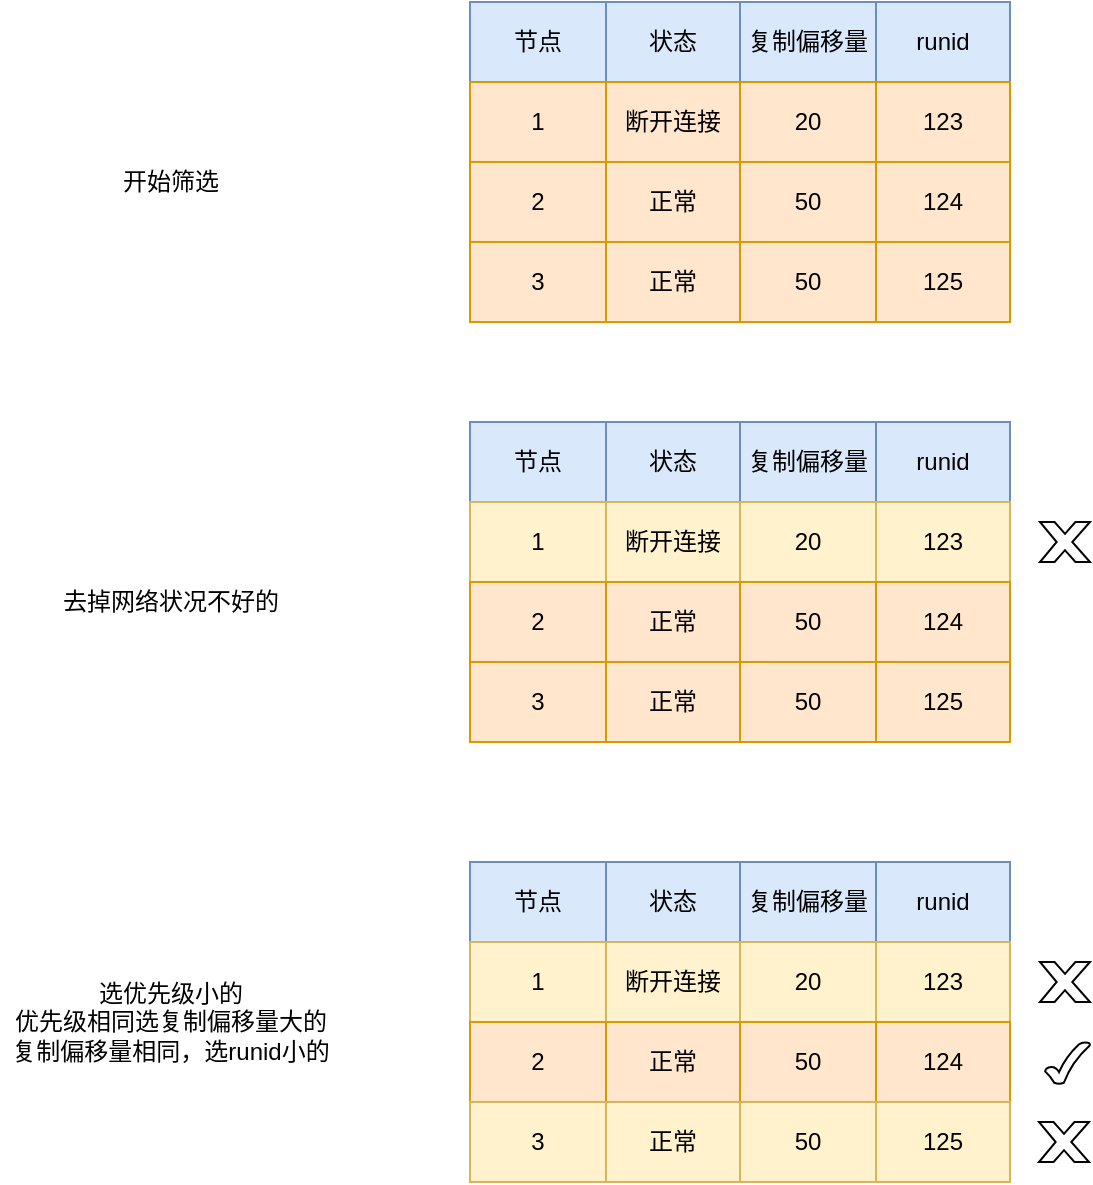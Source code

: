 <mxfile version="15.8.4" type="device"><diagram id="8FjCd8uKg-Xg5cpUTxC5" name="第 1 页"><mxGraphModel dx="946" dy="625" grid="1" gridSize="10" guides="1" tooltips="1" connect="1" arrows="1" fold="1" page="1" pageScale="1" pageWidth="827" pageHeight="1169" math="0" shadow="0"><root><mxCell id="0"/><mxCell id="1" parent="0"/><mxCell id="lAEPQBk-wUt068J0HgKq-1" value="" style="shape=table;html=1;whiteSpace=wrap;startSize=0;container=1;collapsible=0;childLayout=tableLayout;fillColor=#dae8fc;strokeColor=#6c8ebf;" vertex="1" parent="1"><mxGeometry x="320" y="420" width="270" height="40" as="geometry"/></mxCell><mxCell id="lAEPQBk-wUt068J0HgKq-2" value="" style="shape=partialRectangle;html=1;whiteSpace=wrap;collapsible=0;dropTarget=0;pointerEvents=0;fillColor=none;top=0;left=0;bottom=0;right=0;points=[[0,0.5],[1,0.5]];portConstraint=eastwest;" vertex="1" parent="lAEPQBk-wUt068J0HgKq-1"><mxGeometry width="270" height="40" as="geometry"/></mxCell><mxCell id="lAEPQBk-wUt068J0HgKq-3" value="节点" style="shape=partialRectangle;html=1;whiteSpace=wrap;connectable=0;fillColor=none;top=0;left=0;bottom=0;right=0;overflow=hidden;pointerEvents=1;" vertex="1" parent="lAEPQBk-wUt068J0HgKq-2"><mxGeometry width="68" height="40" as="geometry"><mxRectangle width="68" height="40" as="alternateBounds"/></mxGeometry></mxCell><mxCell id="lAEPQBk-wUt068J0HgKq-4" value="状态" style="shape=partialRectangle;html=1;whiteSpace=wrap;connectable=0;fillColor=none;top=0;left=0;bottom=0;right=0;overflow=hidden;pointerEvents=1;" vertex="1" parent="lAEPQBk-wUt068J0HgKq-2"><mxGeometry x="68" width="67" height="40" as="geometry"><mxRectangle width="67" height="40" as="alternateBounds"/></mxGeometry></mxCell><mxCell id="lAEPQBk-wUt068J0HgKq-5" value="复制偏移量" style="shape=partialRectangle;html=1;whiteSpace=wrap;connectable=0;fillColor=none;top=0;left=0;bottom=0;right=0;overflow=hidden;pointerEvents=1;" vertex="1" parent="lAEPQBk-wUt068J0HgKq-2"><mxGeometry x="135" width="68" height="40" as="geometry"><mxRectangle width="68" height="40" as="alternateBounds"/></mxGeometry></mxCell><mxCell id="lAEPQBk-wUt068J0HgKq-14" value="runid" style="shape=partialRectangle;html=1;whiteSpace=wrap;connectable=0;fillColor=none;top=0;left=0;bottom=0;right=0;overflow=hidden;pointerEvents=1;" vertex="1" parent="lAEPQBk-wUt068J0HgKq-2"><mxGeometry x="203" width="67" height="40" as="geometry"><mxRectangle width="67" height="40" as="alternateBounds"/></mxGeometry></mxCell><mxCell id="lAEPQBk-wUt068J0HgKq-16" value="" style="shape=table;html=1;whiteSpace=wrap;startSize=0;container=1;collapsible=0;childLayout=tableLayout;fillColor=#ffe6cc;strokeColor=#d79b00;" vertex="1" parent="1"><mxGeometry x="320" y="460" width="270" height="40" as="geometry"/></mxCell><mxCell id="lAEPQBk-wUt068J0HgKq-17" value="" style="shape=partialRectangle;html=1;whiteSpace=wrap;collapsible=0;dropTarget=0;pointerEvents=0;fillColor=none;top=0;left=0;bottom=0;right=0;points=[[0,0.5],[1,0.5]];portConstraint=eastwest;" vertex="1" parent="lAEPQBk-wUt068J0HgKq-16"><mxGeometry width="270" height="40" as="geometry"/></mxCell><mxCell id="lAEPQBk-wUt068J0HgKq-18" value="1" style="shape=partialRectangle;html=1;whiteSpace=wrap;connectable=0;fillColor=none;top=0;left=0;bottom=0;right=0;overflow=hidden;pointerEvents=1;" vertex="1" parent="lAEPQBk-wUt068J0HgKq-17"><mxGeometry width="68" height="40" as="geometry"><mxRectangle width="68" height="40" as="alternateBounds"/></mxGeometry></mxCell><mxCell id="lAEPQBk-wUt068J0HgKq-19" value="断开连接" style="shape=partialRectangle;html=1;whiteSpace=wrap;connectable=0;fillColor=none;top=0;left=0;bottom=0;right=0;overflow=hidden;pointerEvents=1;" vertex="1" parent="lAEPQBk-wUt068J0HgKq-17"><mxGeometry x="68" width="67" height="40" as="geometry"><mxRectangle width="67" height="40" as="alternateBounds"/></mxGeometry></mxCell><mxCell id="lAEPQBk-wUt068J0HgKq-20" value="20" style="shape=partialRectangle;html=1;whiteSpace=wrap;connectable=0;fillColor=none;top=0;left=0;bottom=0;right=0;overflow=hidden;pointerEvents=1;" vertex="1" parent="lAEPQBk-wUt068J0HgKq-17"><mxGeometry x="135" width="68" height="40" as="geometry"><mxRectangle width="68" height="40" as="alternateBounds"/></mxGeometry></mxCell><mxCell id="lAEPQBk-wUt068J0HgKq-21" value="123" style="shape=partialRectangle;html=1;whiteSpace=wrap;connectable=0;fillColor=none;top=0;left=0;bottom=0;right=0;overflow=hidden;pointerEvents=1;" vertex="1" parent="lAEPQBk-wUt068J0HgKq-17"><mxGeometry x="203" width="67" height="40" as="geometry"><mxRectangle width="67" height="40" as="alternateBounds"/></mxGeometry></mxCell><mxCell id="lAEPQBk-wUt068J0HgKq-23" value="" style="shape=table;html=1;whiteSpace=wrap;startSize=0;container=1;collapsible=0;childLayout=tableLayout;fillColor=#ffe6cc;strokeColor=#d79b00;" vertex="1" parent="1"><mxGeometry x="320" y="500" width="270" height="40" as="geometry"/></mxCell><mxCell id="lAEPQBk-wUt068J0HgKq-24" value="" style="shape=partialRectangle;html=1;whiteSpace=wrap;collapsible=0;dropTarget=0;pointerEvents=0;fillColor=none;top=0;left=0;bottom=0;right=0;points=[[0,0.5],[1,0.5]];portConstraint=eastwest;" vertex="1" parent="lAEPQBk-wUt068J0HgKq-23"><mxGeometry width="270" height="40" as="geometry"/></mxCell><mxCell id="lAEPQBk-wUt068J0HgKq-25" value="2" style="shape=partialRectangle;html=1;whiteSpace=wrap;connectable=0;fillColor=none;top=0;left=0;bottom=0;right=0;overflow=hidden;pointerEvents=1;" vertex="1" parent="lAEPQBk-wUt068J0HgKq-24"><mxGeometry width="68" height="40" as="geometry"><mxRectangle width="68" height="40" as="alternateBounds"/></mxGeometry></mxCell><mxCell id="lAEPQBk-wUt068J0HgKq-26" value="正常" style="shape=partialRectangle;html=1;whiteSpace=wrap;connectable=0;fillColor=none;top=0;left=0;bottom=0;right=0;overflow=hidden;pointerEvents=1;" vertex="1" parent="lAEPQBk-wUt068J0HgKq-24"><mxGeometry x="68" width="67" height="40" as="geometry"><mxRectangle width="67" height="40" as="alternateBounds"/></mxGeometry></mxCell><mxCell id="lAEPQBk-wUt068J0HgKq-27" value="50" style="shape=partialRectangle;html=1;whiteSpace=wrap;connectable=0;fillColor=none;top=0;left=0;bottom=0;right=0;overflow=hidden;pointerEvents=1;" vertex="1" parent="lAEPQBk-wUt068J0HgKq-24"><mxGeometry x="135" width="68" height="40" as="geometry"><mxRectangle width="68" height="40" as="alternateBounds"/></mxGeometry></mxCell><mxCell id="lAEPQBk-wUt068J0HgKq-28" value="124" style="shape=partialRectangle;html=1;whiteSpace=wrap;connectable=0;fillColor=none;top=0;left=0;bottom=0;right=0;overflow=hidden;pointerEvents=1;" vertex="1" parent="lAEPQBk-wUt068J0HgKq-24"><mxGeometry x="203" width="67" height="40" as="geometry"><mxRectangle width="67" height="40" as="alternateBounds"/></mxGeometry></mxCell><mxCell id="lAEPQBk-wUt068J0HgKq-29" value="" style="shape=table;html=1;whiteSpace=wrap;startSize=0;container=1;collapsible=0;childLayout=tableLayout;fillColor=#ffe6cc;strokeColor=#d79b00;" vertex="1" parent="1"><mxGeometry x="320" y="540" width="270" height="40" as="geometry"/></mxCell><mxCell id="lAEPQBk-wUt068J0HgKq-30" value="" style="shape=partialRectangle;html=1;whiteSpace=wrap;collapsible=0;dropTarget=0;pointerEvents=0;fillColor=none;top=0;left=0;bottom=0;right=0;points=[[0,0.5],[1,0.5]];portConstraint=eastwest;" vertex="1" parent="lAEPQBk-wUt068J0HgKq-29"><mxGeometry width="270" height="40" as="geometry"/></mxCell><mxCell id="lAEPQBk-wUt068J0HgKq-31" value="3" style="shape=partialRectangle;html=1;whiteSpace=wrap;connectable=0;fillColor=none;top=0;left=0;bottom=0;right=0;overflow=hidden;pointerEvents=1;" vertex="1" parent="lAEPQBk-wUt068J0HgKq-30"><mxGeometry width="68" height="40" as="geometry"><mxRectangle width="68" height="40" as="alternateBounds"/></mxGeometry></mxCell><mxCell id="lAEPQBk-wUt068J0HgKq-32" value="正常" style="shape=partialRectangle;html=1;whiteSpace=wrap;connectable=0;fillColor=none;top=0;left=0;bottom=0;right=0;overflow=hidden;pointerEvents=1;" vertex="1" parent="lAEPQBk-wUt068J0HgKq-30"><mxGeometry x="68" width="67" height="40" as="geometry"><mxRectangle width="67" height="40" as="alternateBounds"/></mxGeometry></mxCell><mxCell id="lAEPQBk-wUt068J0HgKq-33" value="50" style="shape=partialRectangle;html=1;whiteSpace=wrap;connectable=0;fillColor=none;top=0;left=0;bottom=0;right=0;overflow=hidden;pointerEvents=1;" vertex="1" parent="lAEPQBk-wUt068J0HgKq-30"><mxGeometry x="135" width="68" height="40" as="geometry"><mxRectangle width="68" height="40" as="alternateBounds"/></mxGeometry></mxCell><mxCell id="lAEPQBk-wUt068J0HgKq-34" value="125" style="shape=partialRectangle;html=1;whiteSpace=wrap;connectable=0;fillColor=none;top=0;left=0;bottom=0;right=0;overflow=hidden;pointerEvents=1;" vertex="1" parent="lAEPQBk-wUt068J0HgKq-30"><mxGeometry x="203" width="67" height="40" as="geometry"><mxRectangle width="67" height="40" as="alternateBounds"/></mxGeometry></mxCell><mxCell id="lAEPQBk-wUt068J0HgKq-35" value="开始筛选" style="text;html=1;align=center;verticalAlign=middle;resizable=0;points=[];autosize=1;strokeColor=none;fillColor=none;" vertex="1" parent="1"><mxGeometry x="140" y="500" width="60" height="20" as="geometry"/></mxCell><mxCell id="lAEPQBk-wUt068J0HgKq-36" value="" style="shape=table;html=1;whiteSpace=wrap;startSize=0;container=1;collapsible=0;childLayout=tableLayout;fillColor=#dae8fc;strokeColor=#6c8ebf;" vertex="1" parent="1"><mxGeometry x="320" y="630" width="270" height="40" as="geometry"/></mxCell><mxCell id="lAEPQBk-wUt068J0HgKq-37" value="" style="shape=partialRectangle;html=1;whiteSpace=wrap;collapsible=0;dropTarget=0;pointerEvents=0;fillColor=none;top=0;left=0;bottom=0;right=0;points=[[0,0.5],[1,0.5]];portConstraint=eastwest;" vertex="1" parent="lAEPQBk-wUt068J0HgKq-36"><mxGeometry width="270" height="40" as="geometry"/></mxCell><mxCell id="lAEPQBk-wUt068J0HgKq-38" value="节点" style="shape=partialRectangle;html=1;whiteSpace=wrap;connectable=0;fillColor=none;top=0;left=0;bottom=0;right=0;overflow=hidden;pointerEvents=1;" vertex="1" parent="lAEPQBk-wUt068J0HgKq-37"><mxGeometry width="68" height="40" as="geometry"><mxRectangle width="68" height="40" as="alternateBounds"/></mxGeometry></mxCell><mxCell id="lAEPQBk-wUt068J0HgKq-39" value="状态" style="shape=partialRectangle;html=1;whiteSpace=wrap;connectable=0;fillColor=none;top=0;left=0;bottom=0;right=0;overflow=hidden;pointerEvents=1;" vertex="1" parent="lAEPQBk-wUt068J0HgKq-37"><mxGeometry x="68" width="67" height="40" as="geometry"><mxRectangle width="67" height="40" as="alternateBounds"/></mxGeometry></mxCell><mxCell id="lAEPQBk-wUt068J0HgKq-40" value="复制偏移量" style="shape=partialRectangle;html=1;whiteSpace=wrap;connectable=0;fillColor=none;top=0;left=0;bottom=0;right=0;overflow=hidden;pointerEvents=1;" vertex="1" parent="lAEPQBk-wUt068J0HgKq-37"><mxGeometry x="135" width="68" height="40" as="geometry"><mxRectangle width="68" height="40" as="alternateBounds"/></mxGeometry></mxCell><mxCell id="lAEPQBk-wUt068J0HgKq-41" value="runid" style="shape=partialRectangle;html=1;whiteSpace=wrap;connectable=0;fillColor=none;top=0;left=0;bottom=0;right=0;overflow=hidden;pointerEvents=1;" vertex="1" parent="lAEPQBk-wUt068J0HgKq-37"><mxGeometry x="203" width="67" height="40" as="geometry"><mxRectangle width="67" height="40" as="alternateBounds"/></mxGeometry></mxCell><mxCell id="lAEPQBk-wUt068J0HgKq-42" value="" style="shape=table;html=1;whiteSpace=wrap;startSize=0;container=1;collapsible=0;childLayout=tableLayout;fillColor=#fff2cc;strokeColor=#d6b656;" vertex="1" parent="1"><mxGeometry x="320" y="670" width="270" height="40" as="geometry"/></mxCell><mxCell id="lAEPQBk-wUt068J0HgKq-43" value="" style="shape=partialRectangle;html=1;whiteSpace=wrap;collapsible=0;dropTarget=0;pointerEvents=0;fillColor=none;top=0;left=0;bottom=0;right=0;points=[[0,0.5],[1,0.5]];portConstraint=eastwest;" vertex="1" parent="lAEPQBk-wUt068J0HgKq-42"><mxGeometry width="270" height="40" as="geometry"/></mxCell><mxCell id="lAEPQBk-wUt068J0HgKq-44" value="1" style="shape=partialRectangle;html=1;whiteSpace=wrap;connectable=0;fillColor=none;top=0;left=0;bottom=0;right=0;overflow=hidden;pointerEvents=1;" vertex="1" parent="lAEPQBk-wUt068J0HgKq-43"><mxGeometry width="68" height="40" as="geometry"><mxRectangle width="68" height="40" as="alternateBounds"/></mxGeometry></mxCell><mxCell id="lAEPQBk-wUt068J0HgKq-45" value="断开连接" style="shape=partialRectangle;html=1;whiteSpace=wrap;connectable=0;fillColor=none;top=0;left=0;bottom=0;right=0;overflow=hidden;pointerEvents=1;" vertex="1" parent="lAEPQBk-wUt068J0HgKq-43"><mxGeometry x="68" width="67" height="40" as="geometry"><mxRectangle width="67" height="40" as="alternateBounds"/></mxGeometry></mxCell><mxCell id="lAEPQBk-wUt068J0HgKq-46" value="20" style="shape=partialRectangle;html=1;whiteSpace=wrap;connectable=0;fillColor=none;top=0;left=0;bottom=0;right=0;overflow=hidden;pointerEvents=1;" vertex="1" parent="lAEPQBk-wUt068J0HgKq-43"><mxGeometry x="135" width="68" height="40" as="geometry"><mxRectangle width="68" height="40" as="alternateBounds"/></mxGeometry></mxCell><mxCell id="lAEPQBk-wUt068J0HgKq-47" value="123" style="shape=partialRectangle;html=1;whiteSpace=wrap;connectable=0;fillColor=none;top=0;left=0;bottom=0;right=0;overflow=hidden;pointerEvents=1;" vertex="1" parent="lAEPQBk-wUt068J0HgKq-43"><mxGeometry x="203" width="67" height="40" as="geometry"><mxRectangle width="67" height="40" as="alternateBounds"/></mxGeometry></mxCell><mxCell id="lAEPQBk-wUt068J0HgKq-48" value="" style="shape=table;html=1;whiteSpace=wrap;startSize=0;container=1;collapsible=0;childLayout=tableLayout;fillColor=#ffe6cc;strokeColor=#d79b00;" vertex="1" parent="1"><mxGeometry x="320" y="710" width="270" height="40" as="geometry"/></mxCell><mxCell id="lAEPQBk-wUt068J0HgKq-49" value="" style="shape=partialRectangle;html=1;whiteSpace=wrap;collapsible=0;dropTarget=0;pointerEvents=0;fillColor=none;top=0;left=0;bottom=0;right=0;points=[[0,0.5],[1,0.5]];portConstraint=eastwest;" vertex="1" parent="lAEPQBk-wUt068J0HgKq-48"><mxGeometry width="270" height="40" as="geometry"/></mxCell><mxCell id="lAEPQBk-wUt068J0HgKq-50" value="2" style="shape=partialRectangle;html=1;whiteSpace=wrap;connectable=0;fillColor=none;top=0;left=0;bottom=0;right=0;overflow=hidden;pointerEvents=1;" vertex="1" parent="lAEPQBk-wUt068J0HgKq-49"><mxGeometry width="68" height="40" as="geometry"><mxRectangle width="68" height="40" as="alternateBounds"/></mxGeometry></mxCell><mxCell id="lAEPQBk-wUt068J0HgKq-51" value="正常" style="shape=partialRectangle;html=1;whiteSpace=wrap;connectable=0;fillColor=none;top=0;left=0;bottom=0;right=0;overflow=hidden;pointerEvents=1;" vertex="1" parent="lAEPQBk-wUt068J0HgKq-49"><mxGeometry x="68" width="67" height="40" as="geometry"><mxRectangle width="67" height="40" as="alternateBounds"/></mxGeometry></mxCell><mxCell id="lAEPQBk-wUt068J0HgKq-52" value="50" style="shape=partialRectangle;html=1;whiteSpace=wrap;connectable=0;fillColor=none;top=0;left=0;bottom=0;right=0;overflow=hidden;pointerEvents=1;" vertex="1" parent="lAEPQBk-wUt068J0HgKq-49"><mxGeometry x="135" width="68" height="40" as="geometry"><mxRectangle width="68" height="40" as="alternateBounds"/></mxGeometry></mxCell><mxCell id="lAEPQBk-wUt068J0HgKq-53" value="124" style="shape=partialRectangle;html=1;whiteSpace=wrap;connectable=0;fillColor=none;top=0;left=0;bottom=0;right=0;overflow=hidden;pointerEvents=1;" vertex="1" parent="lAEPQBk-wUt068J0HgKq-49"><mxGeometry x="203" width="67" height="40" as="geometry"><mxRectangle width="67" height="40" as="alternateBounds"/></mxGeometry></mxCell><mxCell id="lAEPQBk-wUt068J0HgKq-54" value="" style="shape=table;html=1;whiteSpace=wrap;startSize=0;container=1;collapsible=0;childLayout=tableLayout;fillColor=#ffe6cc;strokeColor=#d79b00;" vertex="1" parent="1"><mxGeometry x="320" y="750" width="270" height="40" as="geometry"/></mxCell><mxCell id="lAEPQBk-wUt068J0HgKq-55" value="" style="shape=partialRectangle;html=1;whiteSpace=wrap;collapsible=0;dropTarget=0;pointerEvents=0;fillColor=none;top=0;left=0;bottom=0;right=0;points=[[0,0.5],[1,0.5]];portConstraint=eastwest;" vertex="1" parent="lAEPQBk-wUt068J0HgKq-54"><mxGeometry width="270" height="40" as="geometry"/></mxCell><mxCell id="lAEPQBk-wUt068J0HgKq-56" value="3" style="shape=partialRectangle;html=1;whiteSpace=wrap;connectable=0;fillColor=none;top=0;left=0;bottom=0;right=0;overflow=hidden;pointerEvents=1;" vertex="1" parent="lAEPQBk-wUt068J0HgKq-55"><mxGeometry width="68" height="40" as="geometry"><mxRectangle width="68" height="40" as="alternateBounds"/></mxGeometry></mxCell><mxCell id="lAEPQBk-wUt068J0HgKq-57" value="正常" style="shape=partialRectangle;html=1;whiteSpace=wrap;connectable=0;fillColor=none;top=0;left=0;bottom=0;right=0;overflow=hidden;pointerEvents=1;" vertex="1" parent="lAEPQBk-wUt068J0HgKq-55"><mxGeometry x="68" width="67" height="40" as="geometry"><mxRectangle width="67" height="40" as="alternateBounds"/></mxGeometry></mxCell><mxCell id="lAEPQBk-wUt068J0HgKq-58" value="50" style="shape=partialRectangle;html=1;whiteSpace=wrap;connectable=0;fillColor=none;top=0;left=0;bottom=0;right=0;overflow=hidden;pointerEvents=1;" vertex="1" parent="lAEPQBk-wUt068J0HgKq-55"><mxGeometry x="135" width="68" height="40" as="geometry"><mxRectangle width="68" height="40" as="alternateBounds"/></mxGeometry></mxCell><mxCell id="lAEPQBk-wUt068J0HgKq-59" value="125" style="shape=partialRectangle;html=1;whiteSpace=wrap;connectable=0;fillColor=none;top=0;left=0;bottom=0;right=0;overflow=hidden;pointerEvents=1;" vertex="1" parent="lAEPQBk-wUt068J0HgKq-55"><mxGeometry x="203" width="67" height="40" as="geometry"><mxRectangle width="67" height="40" as="alternateBounds"/></mxGeometry></mxCell><mxCell id="lAEPQBk-wUt068J0HgKq-60" value="去掉网络状况不好的" style="text;html=1;align=center;verticalAlign=middle;resizable=0;points=[];autosize=1;strokeColor=none;fillColor=none;" vertex="1" parent="1"><mxGeometry x="110" y="710" width="120" height="20" as="geometry"/></mxCell><mxCell id="lAEPQBk-wUt068J0HgKq-61" value="" style="shape=table;html=1;whiteSpace=wrap;startSize=0;container=1;collapsible=0;childLayout=tableLayout;fillColor=#dae8fc;strokeColor=#6c8ebf;" vertex="1" parent="1"><mxGeometry x="320" y="850" width="270" height="40" as="geometry"/></mxCell><mxCell id="lAEPQBk-wUt068J0HgKq-62" value="" style="shape=partialRectangle;html=1;whiteSpace=wrap;collapsible=0;dropTarget=0;pointerEvents=0;fillColor=none;top=0;left=0;bottom=0;right=0;points=[[0,0.5],[1,0.5]];portConstraint=eastwest;" vertex="1" parent="lAEPQBk-wUt068J0HgKq-61"><mxGeometry width="270" height="40" as="geometry"/></mxCell><mxCell id="lAEPQBk-wUt068J0HgKq-63" value="节点" style="shape=partialRectangle;html=1;whiteSpace=wrap;connectable=0;fillColor=none;top=0;left=0;bottom=0;right=0;overflow=hidden;pointerEvents=1;" vertex="1" parent="lAEPQBk-wUt068J0HgKq-62"><mxGeometry width="68" height="40" as="geometry"><mxRectangle width="68" height="40" as="alternateBounds"/></mxGeometry></mxCell><mxCell id="lAEPQBk-wUt068J0HgKq-64" value="状态" style="shape=partialRectangle;html=1;whiteSpace=wrap;connectable=0;fillColor=none;top=0;left=0;bottom=0;right=0;overflow=hidden;pointerEvents=1;" vertex="1" parent="lAEPQBk-wUt068J0HgKq-62"><mxGeometry x="68" width="67" height="40" as="geometry"><mxRectangle width="67" height="40" as="alternateBounds"/></mxGeometry></mxCell><mxCell id="lAEPQBk-wUt068J0HgKq-65" value="复制偏移量" style="shape=partialRectangle;html=1;whiteSpace=wrap;connectable=0;fillColor=none;top=0;left=0;bottom=0;right=0;overflow=hidden;pointerEvents=1;" vertex="1" parent="lAEPQBk-wUt068J0HgKq-62"><mxGeometry x="135" width="68" height="40" as="geometry"><mxRectangle width="68" height="40" as="alternateBounds"/></mxGeometry></mxCell><mxCell id="lAEPQBk-wUt068J0HgKq-66" value="runid" style="shape=partialRectangle;html=1;whiteSpace=wrap;connectable=0;fillColor=none;top=0;left=0;bottom=0;right=0;overflow=hidden;pointerEvents=1;" vertex="1" parent="lAEPQBk-wUt068J0HgKq-62"><mxGeometry x="203" width="67" height="40" as="geometry"><mxRectangle width="67" height="40" as="alternateBounds"/></mxGeometry></mxCell><mxCell id="lAEPQBk-wUt068J0HgKq-67" value="" style="shape=table;html=1;whiteSpace=wrap;startSize=0;container=1;collapsible=0;childLayout=tableLayout;fillColor=#fff2cc;strokeColor=#d6b656;" vertex="1" parent="1"><mxGeometry x="320" y="890" width="270" height="40" as="geometry"/></mxCell><mxCell id="lAEPQBk-wUt068J0HgKq-68" value="" style="shape=partialRectangle;html=1;whiteSpace=wrap;collapsible=0;dropTarget=0;pointerEvents=0;fillColor=none;top=0;left=0;bottom=0;right=0;points=[[0,0.5],[1,0.5]];portConstraint=eastwest;" vertex="1" parent="lAEPQBk-wUt068J0HgKq-67"><mxGeometry width="270" height="40" as="geometry"/></mxCell><mxCell id="lAEPQBk-wUt068J0HgKq-69" value="1" style="shape=partialRectangle;html=1;whiteSpace=wrap;connectable=0;fillColor=none;top=0;left=0;bottom=0;right=0;overflow=hidden;pointerEvents=1;" vertex="1" parent="lAEPQBk-wUt068J0HgKq-68"><mxGeometry width="68" height="40" as="geometry"><mxRectangle width="68" height="40" as="alternateBounds"/></mxGeometry></mxCell><mxCell id="lAEPQBk-wUt068J0HgKq-70" value="断开连接" style="shape=partialRectangle;html=1;whiteSpace=wrap;connectable=0;fillColor=none;top=0;left=0;bottom=0;right=0;overflow=hidden;pointerEvents=1;" vertex="1" parent="lAEPQBk-wUt068J0HgKq-68"><mxGeometry x="68" width="67" height="40" as="geometry"><mxRectangle width="67" height="40" as="alternateBounds"/></mxGeometry></mxCell><mxCell id="lAEPQBk-wUt068J0HgKq-71" value="20" style="shape=partialRectangle;html=1;whiteSpace=wrap;connectable=0;fillColor=none;top=0;left=0;bottom=0;right=0;overflow=hidden;pointerEvents=1;" vertex="1" parent="lAEPQBk-wUt068J0HgKq-68"><mxGeometry x="135" width="68" height="40" as="geometry"><mxRectangle width="68" height="40" as="alternateBounds"/></mxGeometry></mxCell><mxCell id="lAEPQBk-wUt068J0HgKq-72" value="123" style="shape=partialRectangle;html=1;whiteSpace=wrap;connectable=0;fillColor=none;top=0;left=0;bottom=0;right=0;overflow=hidden;pointerEvents=1;" vertex="1" parent="lAEPQBk-wUt068J0HgKq-68"><mxGeometry x="203" width="67" height="40" as="geometry"><mxRectangle width="67" height="40" as="alternateBounds"/></mxGeometry></mxCell><mxCell id="lAEPQBk-wUt068J0HgKq-73" value="" style="shape=table;html=1;whiteSpace=wrap;startSize=0;container=1;collapsible=0;childLayout=tableLayout;fillColor=#ffe6cc;strokeColor=#d79b00;" vertex="1" parent="1"><mxGeometry x="320" y="930" width="270" height="40" as="geometry"/></mxCell><mxCell id="lAEPQBk-wUt068J0HgKq-74" value="" style="shape=partialRectangle;html=1;whiteSpace=wrap;collapsible=0;dropTarget=0;pointerEvents=0;fillColor=none;top=0;left=0;bottom=0;right=0;points=[[0,0.5],[1,0.5]];portConstraint=eastwest;" vertex="1" parent="lAEPQBk-wUt068J0HgKq-73"><mxGeometry width="270" height="40" as="geometry"/></mxCell><mxCell id="lAEPQBk-wUt068J0HgKq-75" value="2" style="shape=partialRectangle;html=1;whiteSpace=wrap;connectable=0;fillColor=none;top=0;left=0;bottom=0;right=0;overflow=hidden;pointerEvents=1;" vertex="1" parent="lAEPQBk-wUt068J0HgKq-74"><mxGeometry width="68" height="40" as="geometry"><mxRectangle width="68" height="40" as="alternateBounds"/></mxGeometry></mxCell><mxCell id="lAEPQBk-wUt068J0HgKq-76" value="正常" style="shape=partialRectangle;html=1;whiteSpace=wrap;connectable=0;fillColor=none;top=0;left=0;bottom=0;right=0;overflow=hidden;pointerEvents=1;" vertex="1" parent="lAEPQBk-wUt068J0HgKq-74"><mxGeometry x="68" width="67" height="40" as="geometry"><mxRectangle width="67" height="40" as="alternateBounds"/></mxGeometry></mxCell><mxCell id="lAEPQBk-wUt068J0HgKq-77" value="50" style="shape=partialRectangle;html=1;whiteSpace=wrap;connectable=0;fillColor=none;top=0;left=0;bottom=0;right=0;overflow=hidden;pointerEvents=1;" vertex="1" parent="lAEPQBk-wUt068J0HgKq-74"><mxGeometry x="135" width="68" height="40" as="geometry"><mxRectangle width="68" height="40" as="alternateBounds"/></mxGeometry></mxCell><mxCell id="lAEPQBk-wUt068J0HgKq-78" value="124" style="shape=partialRectangle;html=1;whiteSpace=wrap;connectable=0;fillColor=none;top=0;left=0;bottom=0;right=0;overflow=hidden;pointerEvents=1;" vertex="1" parent="lAEPQBk-wUt068J0HgKq-74"><mxGeometry x="203" width="67" height="40" as="geometry"><mxRectangle width="67" height="40" as="alternateBounds"/></mxGeometry></mxCell><mxCell id="lAEPQBk-wUt068J0HgKq-79" value="" style="shape=table;html=1;whiteSpace=wrap;startSize=0;container=1;collapsible=0;childLayout=tableLayout;fillColor=#fff2cc;strokeColor=#d6b656;" vertex="1" parent="1"><mxGeometry x="320" y="970" width="270" height="40" as="geometry"/></mxCell><mxCell id="lAEPQBk-wUt068J0HgKq-80" value="" style="shape=partialRectangle;html=1;whiteSpace=wrap;collapsible=0;dropTarget=0;pointerEvents=0;fillColor=none;top=0;left=0;bottom=0;right=0;points=[[0,0.5],[1,0.5]];portConstraint=eastwest;" vertex="1" parent="lAEPQBk-wUt068J0HgKq-79"><mxGeometry width="270" height="40" as="geometry"/></mxCell><mxCell id="lAEPQBk-wUt068J0HgKq-81" value="3" style="shape=partialRectangle;html=1;whiteSpace=wrap;connectable=0;fillColor=none;top=0;left=0;bottom=0;right=0;overflow=hidden;pointerEvents=1;" vertex="1" parent="lAEPQBk-wUt068J0HgKq-80"><mxGeometry width="68" height="40" as="geometry"><mxRectangle width="68" height="40" as="alternateBounds"/></mxGeometry></mxCell><mxCell id="lAEPQBk-wUt068J0HgKq-82" value="正常" style="shape=partialRectangle;html=1;whiteSpace=wrap;connectable=0;fillColor=none;top=0;left=0;bottom=0;right=0;overflow=hidden;pointerEvents=1;" vertex="1" parent="lAEPQBk-wUt068J0HgKq-80"><mxGeometry x="68" width="67" height="40" as="geometry"><mxRectangle width="67" height="40" as="alternateBounds"/></mxGeometry></mxCell><mxCell id="lAEPQBk-wUt068J0HgKq-83" value="50" style="shape=partialRectangle;html=1;whiteSpace=wrap;connectable=0;fillColor=none;top=0;left=0;bottom=0;right=0;overflow=hidden;pointerEvents=1;" vertex="1" parent="lAEPQBk-wUt068J0HgKq-80"><mxGeometry x="135" width="68" height="40" as="geometry"><mxRectangle width="68" height="40" as="alternateBounds"/></mxGeometry></mxCell><mxCell id="lAEPQBk-wUt068J0HgKq-84" value="125" style="shape=partialRectangle;html=1;whiteSpace=wrap;connectable=0;fillColor=none;top=0;left=0;bottom=0;right=0;overflow=hidden;pointerEvents=1;" vertex="1" parent="lAEPQBk-wUt068J0HgKq-80"><mxGeometry x="203" width="67" height="40" as="geometry"><mxRectangle width="67" height="40" as="alternateBounds"/></mxGeometry></mxCell><mxCell id="lAEPQBk-wUt068J0HgKq-85" value="选优先级小的&lt;br&gt;优先级相同选复制偏移量大的&lt;br&gt;复制偏移量相同，选runid小的" style="text;html=1;align=center;verticalAlign=middle;resizable=0;points=[];autosize=1;strokeColor=none;fillColor=none;" vertex="1" parent="1"><mxGeometry x="85" y="905" width="170" height="50" as="geometry"/></mxCell><mxCell id="lAEPQBk-wUt068J0HgKq-86" value="" style="verticalLabelPosition=bottom;verticalAlign=top;html=1;shape=mxgraph.basic.x" vertex="1" parent="1"><mxGeometry x="605" y="680" width="25" height="20" as="geometry"/></mxCell><mxCell id="lAEPQBk-wUt068J0HgKq-87" value="" style="verticalLabelPosition=bottom;verticalAlign=top;html=1;shape=mxgraph.basic.tick" vertex="1" parent="1"><mxGeometry x="607.5" y="940" width="22.5" height="21" as="geometry"/></mxCell><mxCell id="lAEPQBk-wUt068J0HgKq-89" value="" style="verticalLabelPosition=bottom;verticalAlign=top;html=1;shape=mxgraph.basic.x" vertex="1" parent="1"><mxGeometry x="605" y="900" width="25" height="20" as="geometry"/></mxCell><mxCell id="lAEPQBk-wUt068J0HgKq-90" value="" style="verticalLabelPosition=bottom;verticalAlign=top;html=1;shape=mxgraph.basic.x" vertex="1" parent="1"><mxGeometry x="604.5" y="980" width="25" height="20" as="geometry"/></mxCell></root></mxGraphModel></diagram></mxfile>